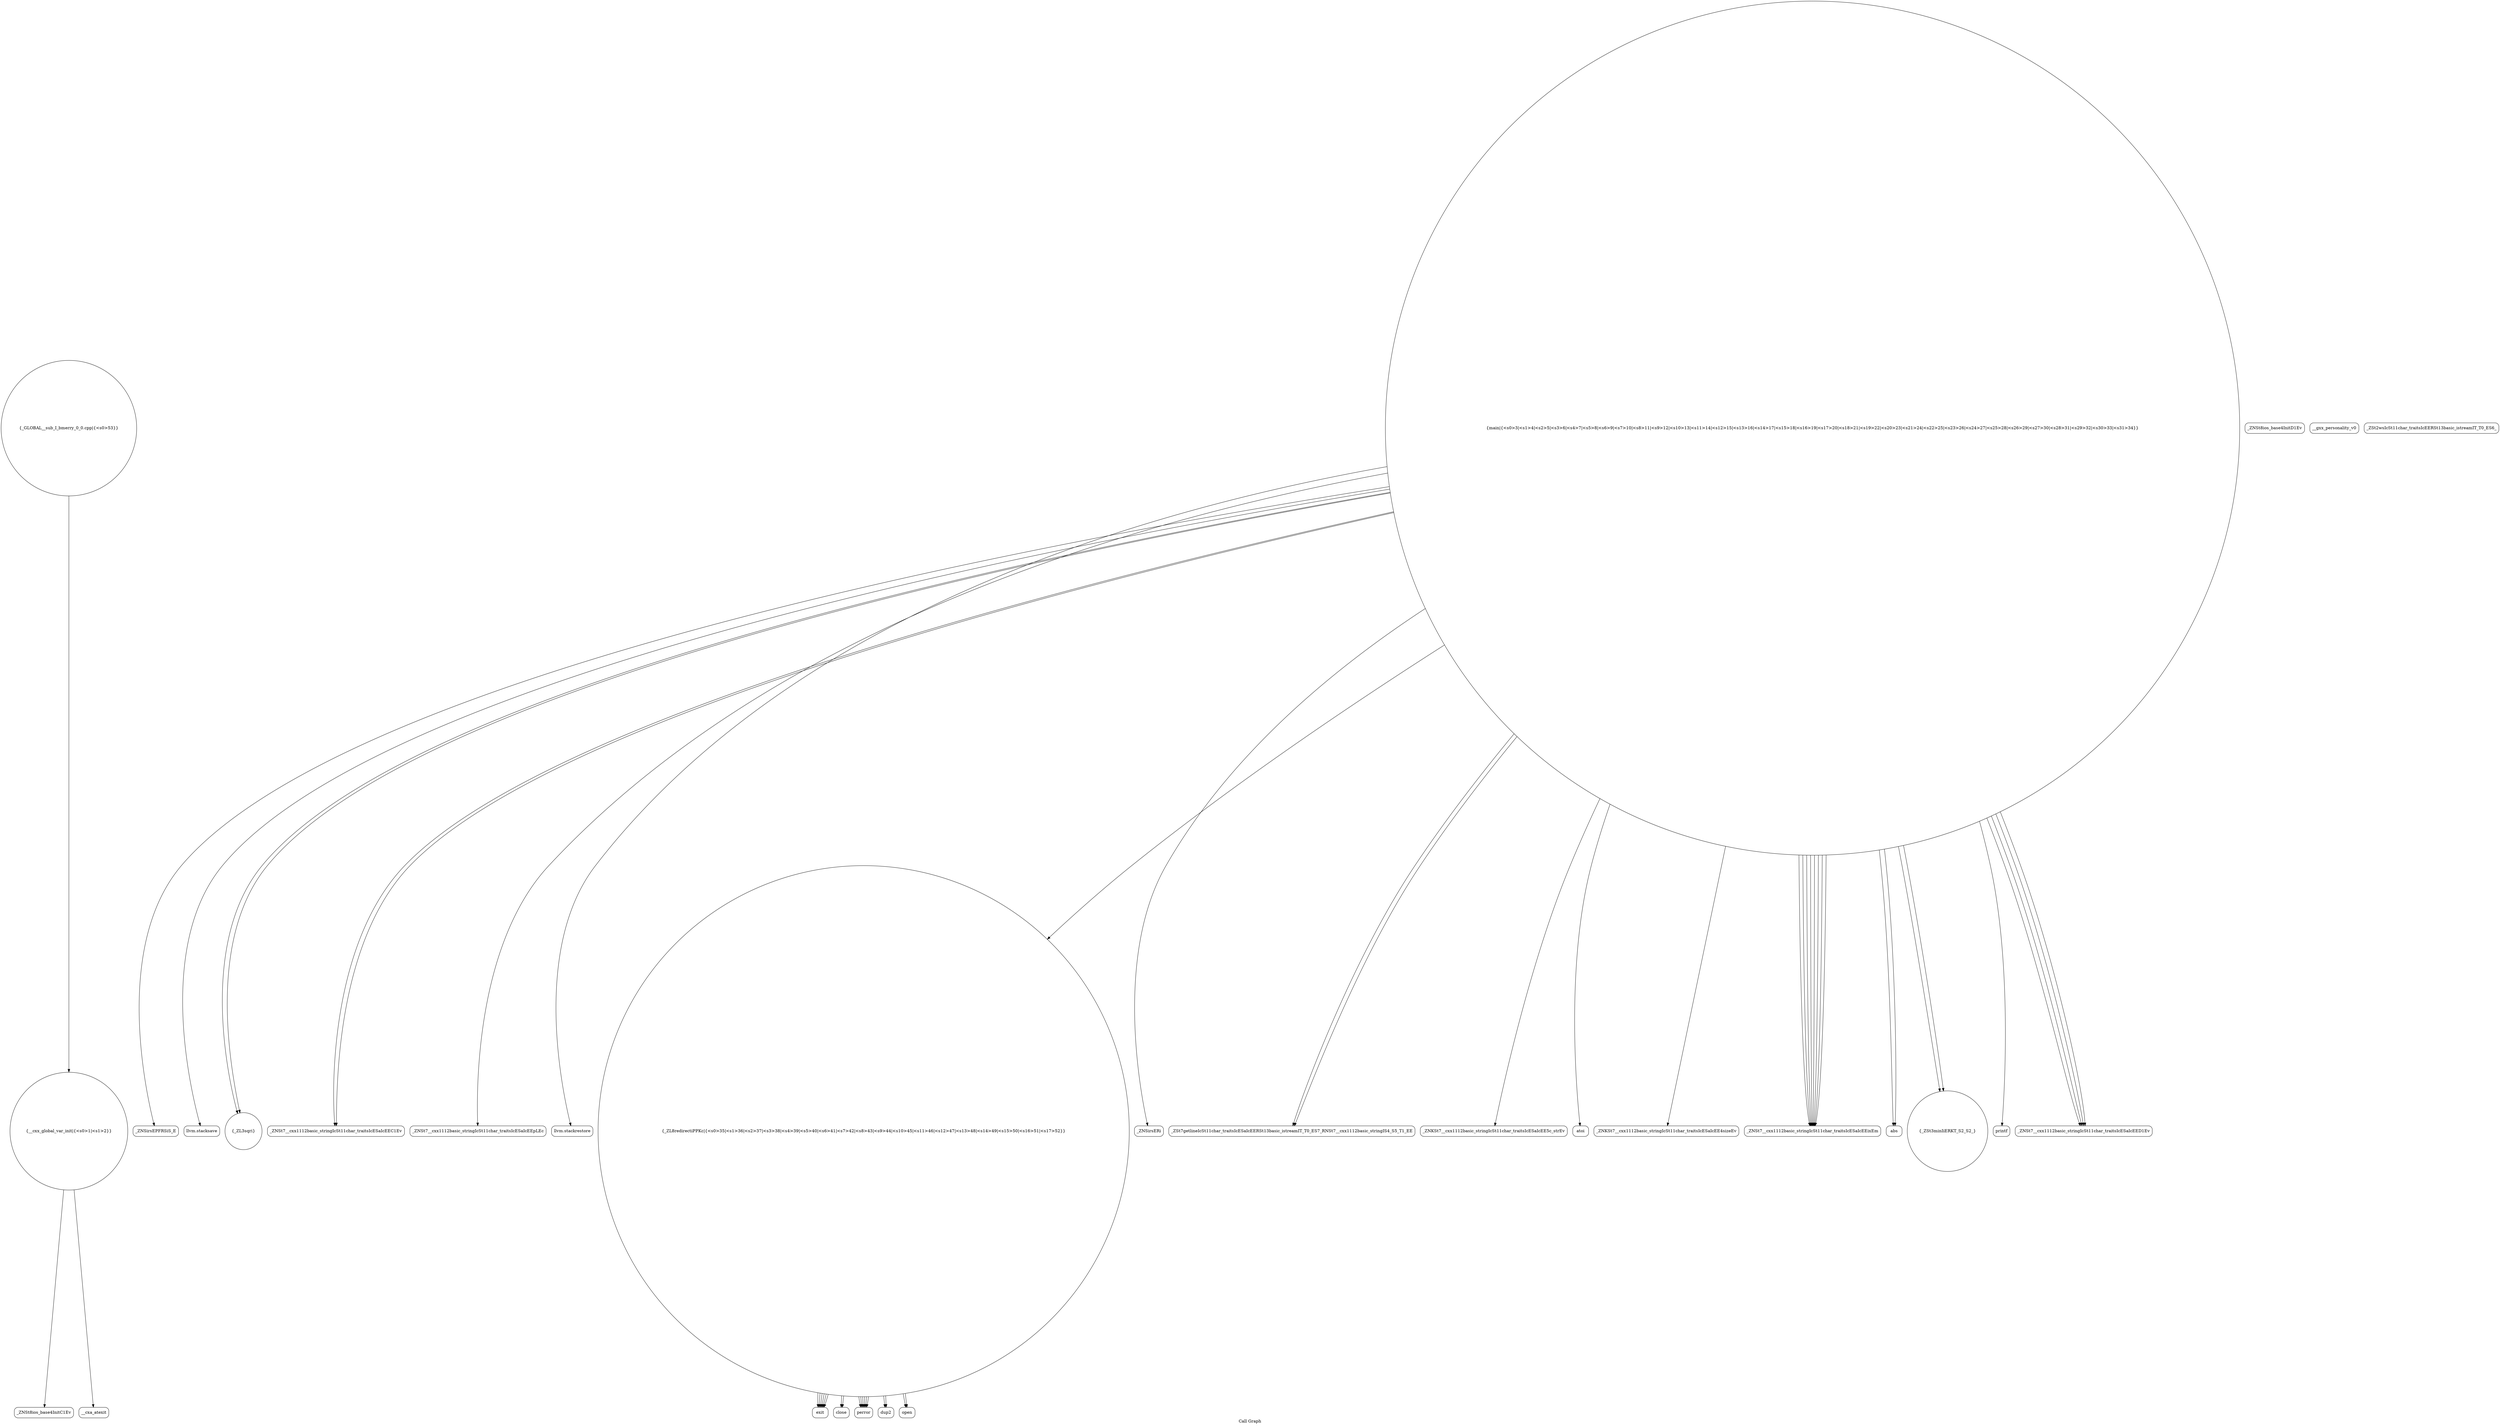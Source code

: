 digraph "Call Graph" {
	label="Call Graph";

	Node0x557c1ac5c060 [shape=record,shape=circle,label="{__cxx_global_var_init|{<s0>1|<s1>2}}"];
	Node0x557c1ac5c060:s0 -> Node0x557c1ac5c0e0[color=black];
	Node0x557c1ac5c060:s1 -> Node0x557c1acf78f0[color=black];
	Node0x557c1acf8470 [shape=record,shape=Mrecord,label="{exit}"];
	Node0x557c1acf7af0 [shape=record,shape=Mrecord,label="{_ZNSirsEPFRSiS_E}"];
	Node0x557c1acf7e70 [shape=record,shape=Mrecord,label="{llvm.stacksave}"];
	Node0x557c1acf81f0 [shape=record,shape=circle,label="{_ZL3sqri}"];
	Node0x557c1acf7870 [shape=record,shape=Mrecord,label="{_ZNSt8ios_base4InitD1Ev}"];
	Node0x557c1acf8570 [shape=record,shape=Mrecord,label="{close}"];
	Node0x557c1acf7bf0 [shape=record,shape=Mrecord,label="{_ZNSt7__cxx1112basic_stringIcSt11char_traitsIcESaIcEEC1Ev}"];
	Node0x557c1acf7f70 [shape=record,shape=Mrecord,label="{_ZNSt7__cxx1112basic_stringIcSt11char_traitsIcESaIcEEpLEc}"];
	Node0x557c1acf82f0 [shape=record,shape=Mrecord,label="{llvm.stackrestore}"];
	Node0x557c1acf7970 [shape=record,shape=circle,label="{main|{<s0>3|<s1>4|<s2>5|<s3>6|<s4>7|<s5>8|<s6>9|<s7>10|<s8>11|<s9>12|<s10>13|<s11>14|<s12>15|<s13>16|<s14>17|<s15>18|<s16>19|<s17>20|<s18>21|<s19>22|<s20>23|<s21>24|<s22>25|<s23>26|<s24>27|<s25>28|<s26>29|<s27>30|<s28>31|<s29>32|<s30>33|<s31>34}}"];
	Node0x557c1acf7970:s0 -> Node0x557c1acf79f0[color=black];
	Node0x557c1acf7970:s1 -> Node0x557c1acf7a70[color=black];
	Node0x557c1acf7970:s2 -> Node0x557c1acf7af0[color=black];
	Node0x557c1acf7970:s3 -> Node0x557c1acf7bf0[color=black];
	Node0x557c1acf7970:s4 -> Node0x557c1acf7c70[color=black];
	Node0x557c1acf7970:s5 -> Node0x557c1acf7df0[color=black];
	Node0x557c1acf7970:s6 -> Node0x557c1acf7d70[color=black];
	Node0x557c1acf7970:s7 -> Node0x557c1acf7e70[color=black];
	Node0x557c1acf7970:s8 -> Node0x557c1acf7bf0[color=black];
	Node0x557c1acf7970:s9 -> Node0x557c1acf7c70[color=black];
	Node0x557c1acf7970:s10 -> Node0x557c1acf7ef0[color=black];
	Node0x557c1acf7970:s11 -> Node0x557c1acf7f70[color=black];
	Node0x557c1acf7970:s12 -> Node0x557c1acf7ff0[color=black];
	Node0x557c1acf7970:s13 -> Node0x557c1acf7ff0[color=black];
	Node0x557c1acf7970:s14 -> Node0x557c1acf7ff0[color=black];
	Node0x557c1acf7970:s15 -> Node0x557c1acf7ff0[color=black];
	Node0x557c1acf7970:s16 -> Node0x557c1acf80f0[color=black];
	Node0x557c1acf7970:s17 -> Node0x557c1acf8070[color=black];
	Node0x557c1acf7970:s18 -> Node0x557c1acf7ff0[color=black];
	Node0x557c1acf7970:s19 -> Node0x557c1acf7ff0[color=black];
	Node0x557c1acf7970:s20 -> Node0x557c1acf7ff0[color=black];
	Node0x557c1acf7970:s21 -> Node0x557c1acf7ff0[color=black];
	Node0x557c1acf7970:s22 -> Node0x557c1acf80f0[color=black];
	Node0x557c1acf7970:s23 -> Node0x557c1acf8070[color=black];
	Node0x557c1acf7970:s24 -> Node0x557c1acf81f0[color=black];
	Node0x557c1acf7970:s25 -> Node0x557c1acf81f0[color=black];
	Node0x557c1acf7970:s26 -> Node0x557c1acf8170[color=black];
	Node0x557c1acf7970:s27 -> Node0x557c1acf8270[color=black];
	Node0x557c1acf7970:s28 -> Node0x557c1acf82f0[color=black];
	Node0x557c1acf7970:s29 -> Node0x557c1acf8270[color=black];
	Node0x557c1acf7970:s30 -> Node0x557c1acf8270[color=black];
	Node0x557c1acf7970:s31 -> Node0x557c1acf8270[color=black];
	Node0x557c1acf7cf0 [shape=record,shape=Mrecord,label="{__gxx_personality_v0}"];
	Node0x557c1acf8070 [shape=record,shape=circle,label="{_ZSt3minIiERKT_S2_S2_}"];
	Node0x557c1acf83f0 [shape=record,shape=Mrecord,label="{perror}"];
	Node0x557c1acf7a70 [shape=record,shape=Mrecord,label="{_ZNSirsERi}"];
	Node0x557c1acf7df0 [shape=record,shape=Mrecord,label="{_ZNKSt7__cxx1112basic_stringIcSt11char_traitsIcESaIcEE5c_strEv}"];
	Node0x557c1acf8170 [shape=record,shape=Mrecord,label="{printf}"];
	Node0x557c1ac5c0e0 [shape=record,shape=Mrecord,label="{_ZNSt8ios_base4InitC1Ev}"];
	Node0x557c1acf84f0 [shape=record,shape=Mrecord,label="{dup2}"];
	Node0x557c1acf7b70 [shape=record,shape=Mrecord,label="{_ZSt2wsIcSt11char_traitsIcEERSt13basic_istreamIT_T0_ES6_}"];
	Node0x557c1acf7ef0 [shape=record,shape=Mrecord,label="{_ZNKSt7__cxx1112basic_stringIcSt11char_traitsIcESaIcEE4sizeEv}"];
	Node0x557c1acf8270 [shape=record,shape=Mrecord,label="{_ZNSt7__cxx1112basic_stringIcSt11char_traitsIcESaIcEED1Ev}"];
	Node0x557c1acf78f0 [shape=record,shape=Mrecord,label="{__cxa_atexit}"];
	Node0x557c1acf85f0 [shape=record,shape=circle,label="{_GLOBAL__sub_I_bmerry_0_0.cpp|{<s0>53}}"];
	Node0x557c1acf85f0:s0 -> Node0x557c1ac5c060[color=black];
	Node0x557c1acf7c70 [shape=record,shape=Mrecord,label="{_ZSt7getlineIcSt11char_traitsIcESaIcEERSt13basic_istreamIT_T0_ES7_RNSt7__cxx1112basic_stringIS4_S5_T1_EE}"];
	Node0x557c1acf7ff0 [shape=record,shape=Mrecord,label="{_ZNSt7__cxx1112basic_stringIcSt11char_traitsIcESaIcEEixEm}"];
	Node0x557c1acf8370 [shape=record,shape=Mrecord,label="{open}"];
	Node0x557c1acf79f0 [shape=record,shape=circle,label="{_ZL8redirectiPPKc|{<s0>35|<s1>36|<s2>37|<s3>38|<s4>39|<s5>40|<s6>41|<s7>42|<s8>43|<s9>44|<s10>45|<s11>46|<s12>47|<s13>48|<s14>49|<s15>50|<s16>51|<s17>52}}"];
	Node0x557c1acf79f0:s0 -> Node0x557c1acf8370[color=black];
	Node0x557c1acf79f0:s1 -> Node0x557c1acf83f0[color=black];
	Node0x557c1acf79f0:s2 -> Node0x557c1acf8470[color=black];
	Node0x557c1acf79f0:s3 -> Node0x557c1acf84f0[color=black];
	Node0x557c1acf79f0:s4 -> Node0x557c1acf83f0[color=black];
	Node0x557c1acf79f0:s5 -> Node0x557c1acf8470[color=black];
	Node0x557c1acf79f0:s6 -> Node0x557c1acf8570[color=black];
	Node0x557c1acf79f0:s7 -> Node0x557c1acf83f0[color=black];
	Node0x557c1acf79f0:s8 -> Node0x557c1acf8470[color=black];
	Node0x557c1acf79f0:s9 -> Node0x557c1acf8370[color=black];
	Node0x557c1acf79f0:s10 -> Node0x557c1acf83f0[color=black];
	Node0x557c1acf79f0:s11 -> Node0x557c1acf8470[color=black];
	Node0x557c1acf79f0:s12 -> Node0x557c1acf84f0[color=black];
	Node0x557c1acf79f0:s13 -> Node0x557c1acf83f0[color=black];
	Node0x557c1acf79f0:s14 -> Node0x557c1acf8470[color=black];
	Node0x557c1acf79f0:s15 -> Node0x557c1acf8570[color=black];
	Node0x557c1acf79f0:s16 -> Node0x557c1acf83f0[color=black];
	Node0x557c1acf79f0:s17 -> Node0x557c1acf8470[color=black];
	Node0x557c1acf7d70 [shape=record,shape=Mrecord,label="{atoi}"];
	Node0x557c1acf80f0 [shape=record,shape=Mrecord,label="{abs}"];
}
